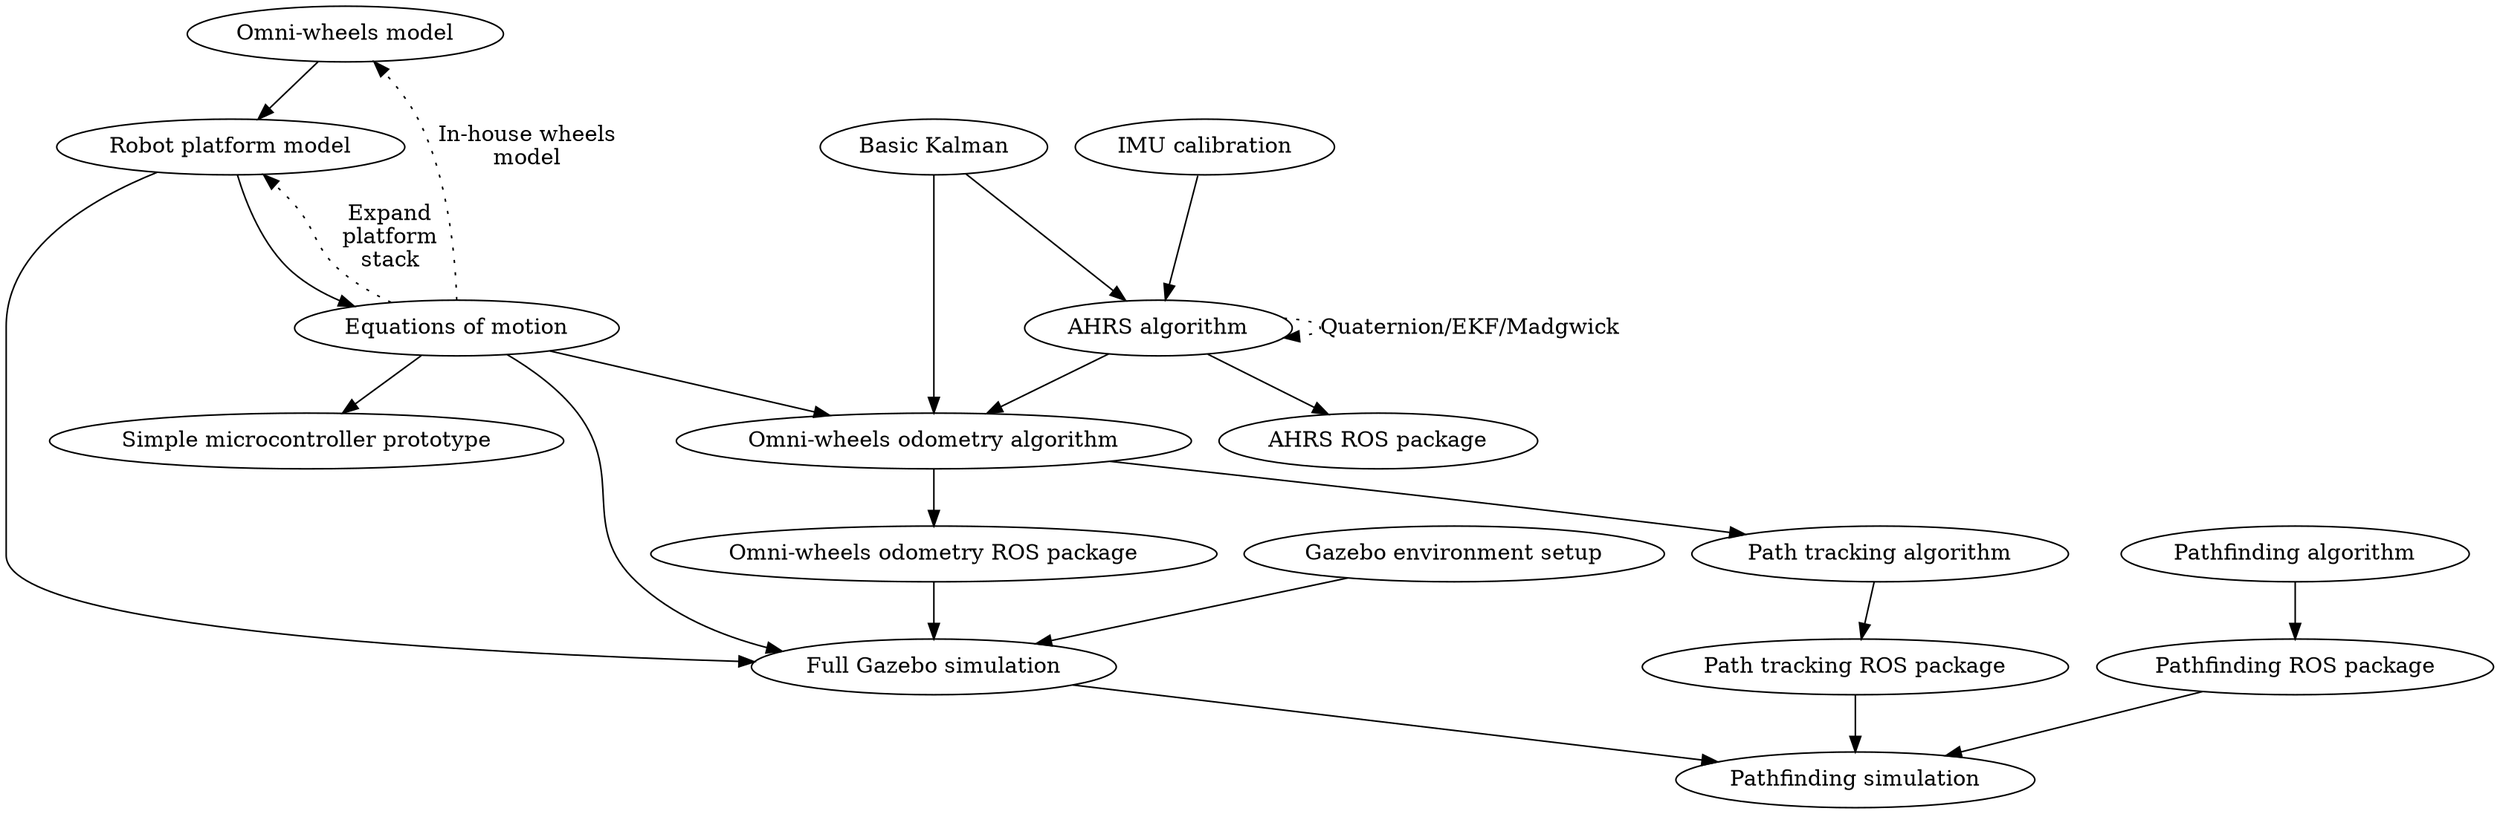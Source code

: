 digraph D {
	"Omni-wheels model" -> "Robot platform model"
	"Robot platform model" -> {
		"Equations of motion"
		"Full Gazebo simulation"
	}
	"Equations of motion" -> {
		"Simple microcontroller prototype"
		"Full Gazebo simulation"
		"Omni-wheels odometry algorithm"
	}
	"Gazebo environment setup" -> "Full Gazebo simulation"
	"Omni-wheels odometry algorithm" -> {
		"Omni-wheels odometry ROS package"
		"Path tracking algorithm"
	}
	"Path tracking algorithm" -> "Path tracking ROS package"
	"Path tracking ROS package" -> "Pathfinding simulation"
	"Omni-wheels odometry ROS package" -> "Full Gazebo simulation"
	"Basic Kalman" -> {
		"Omni-wheels odometry algorithm"
		"AHRS algorithm"
	}
	"IMU calibration" -> "AHRS algorithm"
	"AHRS algorithm" -> {
		"Omni-wheels odometry algorithm"
		"AHRS ROS package"
	}
	"Pathfinding algorithm" -> "Pathfinding ROS package"
	"Pathfinding ROS package" -> "Pathfinding simulation"
	"Full Gazebo simulation" -> "Pathfinding simulation"

	"Equations of motion" -> "Omni-wheels model"
	[label="In-house wheels\nmodel", style=dotted]
	"Equations of motion" -> "Robot platform model"
	[label="Expand\nplatform\nstack", style=dotted]
	"AHRS algorithm" -> "AHRS algorithm"
	[label="Quaternion/EKF/Madgwick", style=dotted]
}
